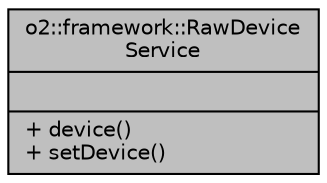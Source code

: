 digraph "o2::framework::RawDeviceService"
{
 // INTERACTIVE_SVG=YES
  bgcolor="transparent";
  edge [fontname="Helvetica",fontsize="10",labelfontname="Helvetica",labelfontsize="10"];
  node [fontname="Helvetica",fontsize="10",shape=record];
  Node1 [label="{o2::framework::RawDevice\lService\n||+ device()\l+ setDevice()\l}",height=0.2,width=0.4,color="black", fillcolor="grey75", style="filled" fontcolor="black"];
}

